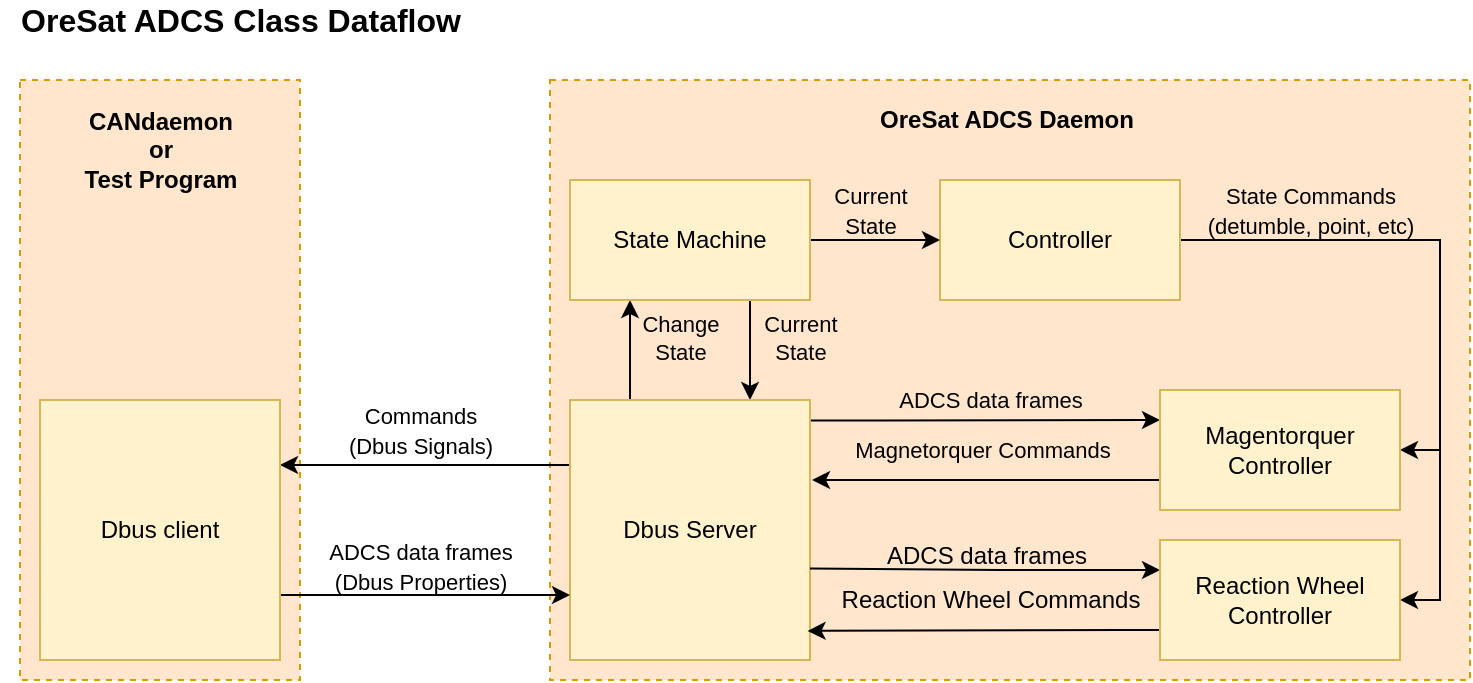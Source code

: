 <mxfile version="12.9.13" type="device"><diagram id="IeWdcNTvvosLReWa_d7b" name="Page-1"><mxGraphModel dx="936" dy="549" grid="1" gridSize="10" guides="1" tooltips="1" connect="1" arrows="1" fold="1" page="0" pageScale="1" pageWidth="850" pageHeight="1100" math="0" shadow="0"><root><mxCell id="0"/><mxCell id="1" parent="0"/><mxCell id="_mnHt7Amyxmlh6vpEtci-48" value="" style="rounded=0;whiteSpace=wrap;html=1;dashed=1;labelBackgroundColor=none;fillColor=#ffe6cc;strokeColor=#d79b00;" vertex="1" parent="1"><mxGeometry x="30" y="190" width="140" height="300" as="geometry"/></mxCell><mxCell id="_mnHt7Amyxmlh6vpEtci-40" value="" style="rounded=0;whiteSpace=wrap;html=1;dashed=1;fillColor=#ffe6cc;strokeColor=#d79b00;" vertex="1" parent="1"><mxGeometry x="295" y="190" width="460" height="300" as="geometry"/></mxCell><mxCell id="_mnHt7Amyxmlh6vpEtci-36" value="" style="edgeStyle=orthogonalEdgeStyle;rounded=0;orthogonalLoop=1;jettySize=auto;html=1;startArrow=none;startFill=0;endArrow=classic;endFill=1;entryX=1;entryY=0.5;entryDx=0;entryDy=0;exitX=1;exitY=0.75;exitDx=0;exitDy=0;" edge="1" parent="1" source="_mnHt7Amyxmlh6vpEtci-1" target="_mnHt7Amyxmlh6vpEtci-5"><mxGeometry relative="1" as="geometry"><mxPoint x="820" y="380" as="targetPoint"/><Array as="points"><mxPoint x="600" y="270"/><mxPoint x="740" y="270"/><mxPoint x="740" y="375"/></Array></mxGeometry></mxCell><mxCell id="_mnHt7Amyxmlh6vpEtci-38" value="" style="edgeStyle=orthogonalEdgeStyle;rounded=0;orthogonalLoop=1;jettySize=auto;html=1;startArrow=none;startFill=0;endArrow=classic;endFill=1;entryX=1;entryY=0.5;entryDx=0;entryDy=0;" edge="1" parent="1" source="_mnHt7Amyxmlh6vpEtci-1" target="_mnHt7Amyxmlh6vpEtci-7"><mxGeometry relative="1" as="geometry"><mxPoint x="505" y="240" as="targetPoint"/><Array as="points"><mxPoint x="740" y="270"/><mxPoint x="740" y="450"/></Array></mxGeometry></mxCell><mxCell id="_mnHt7Amyxmlh6vpEtci-1" value="Controller" style="rounded=0;whiteSpace=wrap;html=1;fillColor=#fff2cc;strokeColor=#d6b656;" vertex="1" parent="1"><mxGeometry x="490" y="240" width="120" height="60" as="geometry"/></mxCell><mxCell id="_mnHt7Amyxmlh6vpEtci-6" value="" style="edgeStyle=orthogonalEdgeStyle;rounded=0;orthogonalLoop=1;jettySize=auto;html=1;endArrow=classic;endFill=1;startArrow=none;startFill=0;entryX=0;entryY=0.25;entryDx=0;entryDy=0;exitX=1.002;exitY=0.079;exitDx=0;exitDy=0;exitPerimeter=0;" edge="1" parent="1" source="_mnHt7Amyxmlh6vpEtci-3" target="_mnHt7Amyxmlh6vpEtci-5"><mxGeometry relative="1" as="geometry"><mxPoint x="440" y="360" as="sourcePoint"/><mxPoint x="600" y="370" as="targetPoint"/><Array as="points"><mxPoint x="460" y="360"/></Array></mxGeometry></mxCell><mxCell id="_mnHt7Amyxmlh6vpEtci-21" value="ADCS data frames" style="edgeLabel;html=1;align=center;verticalAlign=middle;resizable=0;points=[];labelBackgroundColor=none;" vertex="1" connectable="0" parent="_mnHt7Amyxmlh6vpEtci-6"><mxGeometry x="0.038" relative="1" as="geometry"><mxPoint x="-0.99" y="-10.18" as="offset"/></mxGeometry></mxCell><mxCell id="_mnHt7Amyxmlh6vpEtci-12" value="" style="edgeStyle=orthogonalEdgeStyle;rounded=0;orthogonalLoop=1;jettySize=auto;html=1;startArrow=classic;startFill=1;endArrow=none;endFill=0;entryX=0.75;entryY=1;entryDx=0;entryDy=0;exitX=0.75;exitY=0;exitDx=0;exitDy=0;" edge="1" parent="1" source="_mnHt7Amyxmlh6vpEtci-3" target="_mnHt7Amyxmlh6vpEtci-11"><mxGeometry relative="1" as="geometry"><mxPoint x="268" y="366" as="sourcePoint"/></mxGeometry></mxCell><mxCell id="_mnHt7Amyxmlh6vpEtci-14" value="Current&lt;br&gt;State" style="edgeLabel;html=1;align=center;verticalAlign=middle;resizable=0;points=[];labelBackgroundColor=none;" vertex="1" connectable="0" parent="_mnHt7Amyxmlh6vpEtci-12"><mxGeometry x="0.259" relative="1" as="geometry"><mxPoint x="24.97" y="0.72" as="offset"/></mxGeometry></mxCell><mxCell id="_mnHt7Amyxmlh6vpEtci-13" value="" style="edgeStyle=orthogonalEdgeStyle;rounded=0;orthogonalLoop=1;jettySize=auto;html=1;startArrow=none;startFill=0;endArrow=classic;endFill=1;entryX=0.25;entryY=1;entryDx=0;entryDy=0;exitX=0.25;exitY=0;exitDx=0;exitDy=0;" edge="1" parent="1" source="_mnHt7Amyxmlh6vpEtci-3" target="_mnHt7Amyxmlh6vpEtci-11"><mxGeometry relative="1" as="geometry"><mxPoint x="210" y="520" as="sourcePoint"/><Array as="points"><mxPoint x="335" y="330"/><mxPoint x="335" y="330"/></Array></mxGeometry></mxCell><mxCell id="_mnHt7Amyxmlh6vpEtci-15" value="&lt;font style=&quot;font-size: 11px&quot;&gt;Change&lt;br&gt;State&lt;/font&gt;" style="edgeLabel;html=1;align=center;verticalAlign=middle;resizable=0;points=[];labelBackgroundColor=none;" vertex="1" connectable="0" parent="_mnHt7Amyxmlh6vpEtci-13"><mxGeometry x="0.163" relative="1" as="geometry"><mxPoint x="24.98" y="-2.03" as="offset"/></mxGeometry></mxCell><mxCell id="_mnHt7Amyxmlh6vpEtci-17" value="" style="edgeStyle=orthogonalEdgeStyle;rounded=0;orthogonalLoop=1;jettySize=auto;html=1;startArrow=none;startFill=0;endArrow=classic;endFill=1;entryX=1;entryY=0.25;entryDx=0;entryDy=0;exitX=0;exitY=0.25;exitDx=0;exitDy=0;" edge="1" parent="1" source="_mnHt7Amyxmlh6vpEtci-3" target="_mnHt7Amyxmlh6vpEtci-16"><mxGeometry relative="1" as="geometry"><Array as="points"><mxPoint x="230" y="383"/><mxPoint x="230" y="383"/></Array></mxGeometry></mxCell><mxCell id="_mnHt7Amyxmlh6vpEtci-3" value="Dbus Server" style="rounded=0;whiteSpace=wrap;html=1;fillColor=#fff2cc;strokeColor=#d6b656;" vertex="1" parent="1"><mxGeometry x="305" y="350" width="120" height="130" as="geometry"/></mxCell><mxCell id="_mnHt7Amyxmlh6vpEtci-18" value="" style="edgeStyle=orthogonalEdgeStyle;rounded=0;orthogonalLoop=1;jettySize=auto;html=1;startArrow=none;startFill=0;endArrow=classic;endFill=1;exitX=1;exitY=0.75;exitDx=0;exitDy=0;entryX=0;entryY=0.75;entryDx=0;entryDy=0;" edge="1" parent="1" source="_mnHt7Amyxmlh6vpEtci-16" target="_mnHt7Amyxmlh6vpEtci-3"><mxGeometry relative="1" as="geometry"><mxPoint x="305" y="430" as="targetPoint"/><Array as="points"/></mxGeometry></mxCell><mxCell id="_mnHt7Amyxmlh6vpEtci-16" value="Dbus client" style="rounded=0;whiteSpace=wrap;html=1;fillColor=#fff2cc;strokeColor=#d6b656;" vertex="1" parent="1"><mxGeometry x="40" y="350" width="120" height="130" as="geometry"/></mxCell><mxCell id="_mnHt7Amyxmlh6vpEtci-43" value="" style="edgeStyle=orthogonalEdgeStyle;rounded=0;orthogonalLoop=1;jettySize=auto;html=1;startArrow=none;startFill=0;endArrow=classic;endFill=1;" edge="1" parent="1" source="_mnHt7Amyxmlh6vpEtci-11" target="_mnHt7Amyxmlh6vpEtci-1"><mxGeometry relative="1" as="geometry"/></mxCell><mxCell id="_mnHt7Amyxmlh6vpEtci-11" value="State Machine" style="rounded=0;whiteSpace=wrap;html=1;fillColor=#fff2cc;strokeColor=#d6b656;" vertex="1" parent="1"><mxGeometry x="305" y="240" width="120" height="60" as="geometry"/></mxCell><mxCell id="_mnHt7Amyxmlh6vpEtci-25" value="" style="edgeStyle=orthogonalEdgeStyle;rounded=0;orthogonalLoop=1;jettySize=auto;html=1;startArrow=none;startFill=0;endArrow=classic;endFill=1;exitX=0;exitY=0.75;exitDx=0;exitDy=0;" edge="1" parent="1" source="_mnHt7Amyxmlh6vpEtci-5"><mxGeometry relative="1" as="geometry"><mxPoint x="426" y="390" as="targetPoint"/><Array as="points"><mxPoint x="426" y="390"/></Array></mxGeometry></mxCell><mxCell id="_mnHt7Amyxmlh6vpEtci-26" value="Magnetorquer Commands" style="edgeLabel;html=1;align=center;verticalAlign=middle;resizable=0;points=[];labelBackgroundColor=none;" vertex="1" connectable="0" parent="_mnHt7Amyxmlh6vpEtci-25"><mxGeometry x="0.112" y="1" relative="1" as="geometry"><mxPoint x="6.75" y="-16" as="offset"/></mxGeometry></mxCell><mxCell id="_mnHt7Amyxmlh6vpEtci-5" value="Magentorquer Controller" style="rounded=0;whiteSpace=wrap;html=1;fillColor=#fff2cc;strokeColor=#d6b656;" vertex="1" parent="1"><mxGeometry x="600" y="345" width="120" height="60" as="geometry"/></mxCell><mxCell id="_mnHt7Amyxmlh6vpEtci-23" value="" style="edgeStyle=orthogonalEdgeStyle;rounded=0;orthogonalLoop=1;jettySize=auto;html=1;startArrow=none;startFill=0;endArrow=classic;endFill=1;entryX=0.99;entryY=0.888;entryDx=0;entryDy=0;entryPerimeter=0;exitX=0;exitY=0.75;exitDx=0;exitDy=0;" edge="1" parent="1" source="_mnHt7Amyxmlh6vpEtci-7" target="_mnHt7Amyxmlh6vpEtci-3"><mxGeometry relative="1" as="geometry"><mxPoint x="560" y="500" as="sourcePoint"/><mxPoint x="500" y="420" as="targetPoint"/><Array as="points"><mxPoint x="580" y="465"/></Array></mxGeometry></mxCell><mxCell id="_mnHt7Amyxmlh6vpEtci-32" value="" style="edgeStyle=orthogonalEdgeStyle;rounded=0;orthogonalLoop=1;jettySize=auto;html=1;startArrow=classic;startFill=1;endArrow=none;endFill=0;exitX=0;exitY=0.25;exitDx=0;exitDy=0;entryX=1;entryY=0.648;entryDx=0;entryDy=0;entryPerimeter=0;" edge="1" parent="1" source="_mnHt7Amyxmlh6vpEtci-7" target="_mnHt7Amyxmlh6vpEtci-3"><mxGeometry relative="1" as="geometry"><mxPoint x="520" y="450" as="targetPoint"/><Array as="points"><mxPoint x="520" y="435"/></Array></mxGeometry></mxCell><mxCell id="_mnHt7Amyxmlh6vpEtci-7" value="Reaction Wheel Controller" style="rounded=0;whiteSpace=wrap;html=1;fillColor=#fff2cc;strokeColor=#d6b656;" vertex="1" parent="1"><mxGeometry x="600" y="420" width="120" height="60" as="geometry"/></mxCell><mxCell id="_mnHt7Amyxmlh6vpEtci-2" value="&lt;b&gt;&lt;font style=&quot;font-size: 16px&quot;&gt;OreSat ADCS Class Dataflow&lt;/font&gt;&lt;/b&gt;" style="text;html=1;align=center;verticalAlign=middle;resizable=0;points=[];autosize=1;" vertex="1" parent="1"><mxGeometry x="20" y="150" width="240" height="20" as="geometry"/></mxCell><mxCell id="_mnHt7Amyxmlh6vpEtci-19" value="&lt;font style=&quot;font-size: 11px&quot;&gt;ADCS data frames &lt;br&gt;(Dbus Properties)&lt;/font&gt;" style="text;html=1;align=center;verticalAlign=middle;resizable=0;points=[];autosize=1;" vertex="1" parent="1"><mxGeometry x="175" y="418" width="110" height="30" as="geometry"/></mxCell><mxCell id="_mnHt7Amyxmlh6vpEtci-20" value="&lt;font style=&quot;font-size: 11px&quot;&gt;Commands &lt;br&gt;(Dbus&amp;nbsp;Signals)&lt;/font&gt;" style="text;html=1;align=center;verticalAlign=middle;resizable=0;points=[];autosize=1;" vertex="1" parent="1"><mxGeometry x="185" y="350" width="90" height="30" as="geometry"/></mxCell><mxCell id="_mnHt7Amyxmlh6vpEtci-33" value="ADCS data frames" style="text;html=1;align=center;verticalAlign=middle;resizable=0;points=[];autosize=1;" vertex="1" parent="1"><mxGeometry x="453" y="418" width="120" height="20" as="geometry"/></mxCell><mxCell id="_mnHt7Amyxmlh6vpEtci-34" value="Reaction Wheel Commands" style="text;html=1;align=center;verticalAlign=middle;resizable=0;points=[];autosize=1;" vertex="1" parent="1"><mxGeometry x="430" y="440" width="170" height="20" as="geometry"/></mxCell><mxCell id="_mnHt7Amyxmlh6vpEtci-39" value="&lt;font style=&quot;font-size: 11px&quot;&gt;State Commands&lt;br&gt;(detumble, point, etc)&lt;/font&gt;" style="text;html=1;align=center;verticalAlign=middle;resizable=0;points=[];autosize=1;" vertex="1" parent="1"><mxGeometry x="610" y="240" width="130" height="30" as="geometry"/></mxCell><mxCell id="_mnHt7Amyxmlh6vpEtci-41" value="&lt;b&gt;OreSat ADCS Daemon&lt;/b&gt;" style="text;html=1;align=center;verticalAlign=middle;resizable=0;points=[];autosize=1;" vertex="1" parent="1"><mxGeometry x="453" y="200" width="140" height="20" as="geometry"/></mxCell><mxCell id="_mnHt7Amyxmlh6vpEtci-42" value="&lt;font style=&quot;font-size: 11px&quot;&gt;Current&lt;br&gt;State&lt;/font&gt;" style="text;html=1;align=center;verticalAlign=middle;resizable=0;points=[];autosize=1;" vertex="1" parent="1"><mxGeometry x="425" y="240" width="60" height="30" as="geometry"/></mxCell><mxCell id="_mnHt7Amyxmlh6vpEtci-49" value="&lt;b&gt;CANdaemon&lt;br&gt;or&lt;br&gt;Test Program&lt;/b&gt;" style="text;html=1;align=center;verticalAlign=middle;resizable=0;points=[];autosize=1;" vertex="1" parent="1"><mxGeometry x="50" y="200" width="100" height="50" as="geometry"/></mxCell></root></mxGraphModel></diagram></mxfile>